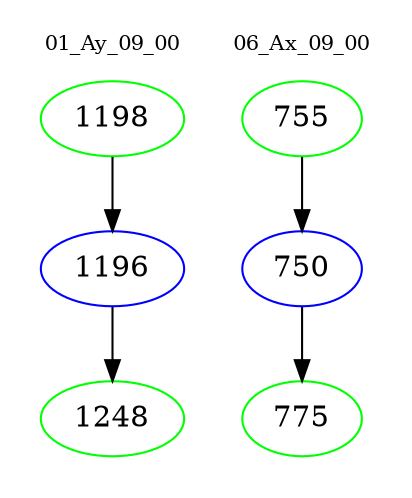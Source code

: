 digraph{
subgraph cluster_0 {
color = white
label = "01_Ay_09_00";
fontsize=10;
T0_1198 [label="1198", color="green"]
T0_1198 -> T0_1196 [color="black"]
T0_1196 [label="1196", color="blue"]
T0_1196 -> T0_1248 [color="black"]
T0_1248 [label="1248", color="green"]
}
subgraph cluster_1 {
color = white
label = "06_Ax_09_00";
fontsize=10;
T1_755 [label="755", color="green"]
T1_755 -> T1_750 [color="black"]
T1_750 [label="750", color="blue"]
T1_750 -> T1_775 [color="black"]
T1_775 [label="775", color="green"]
}
}
